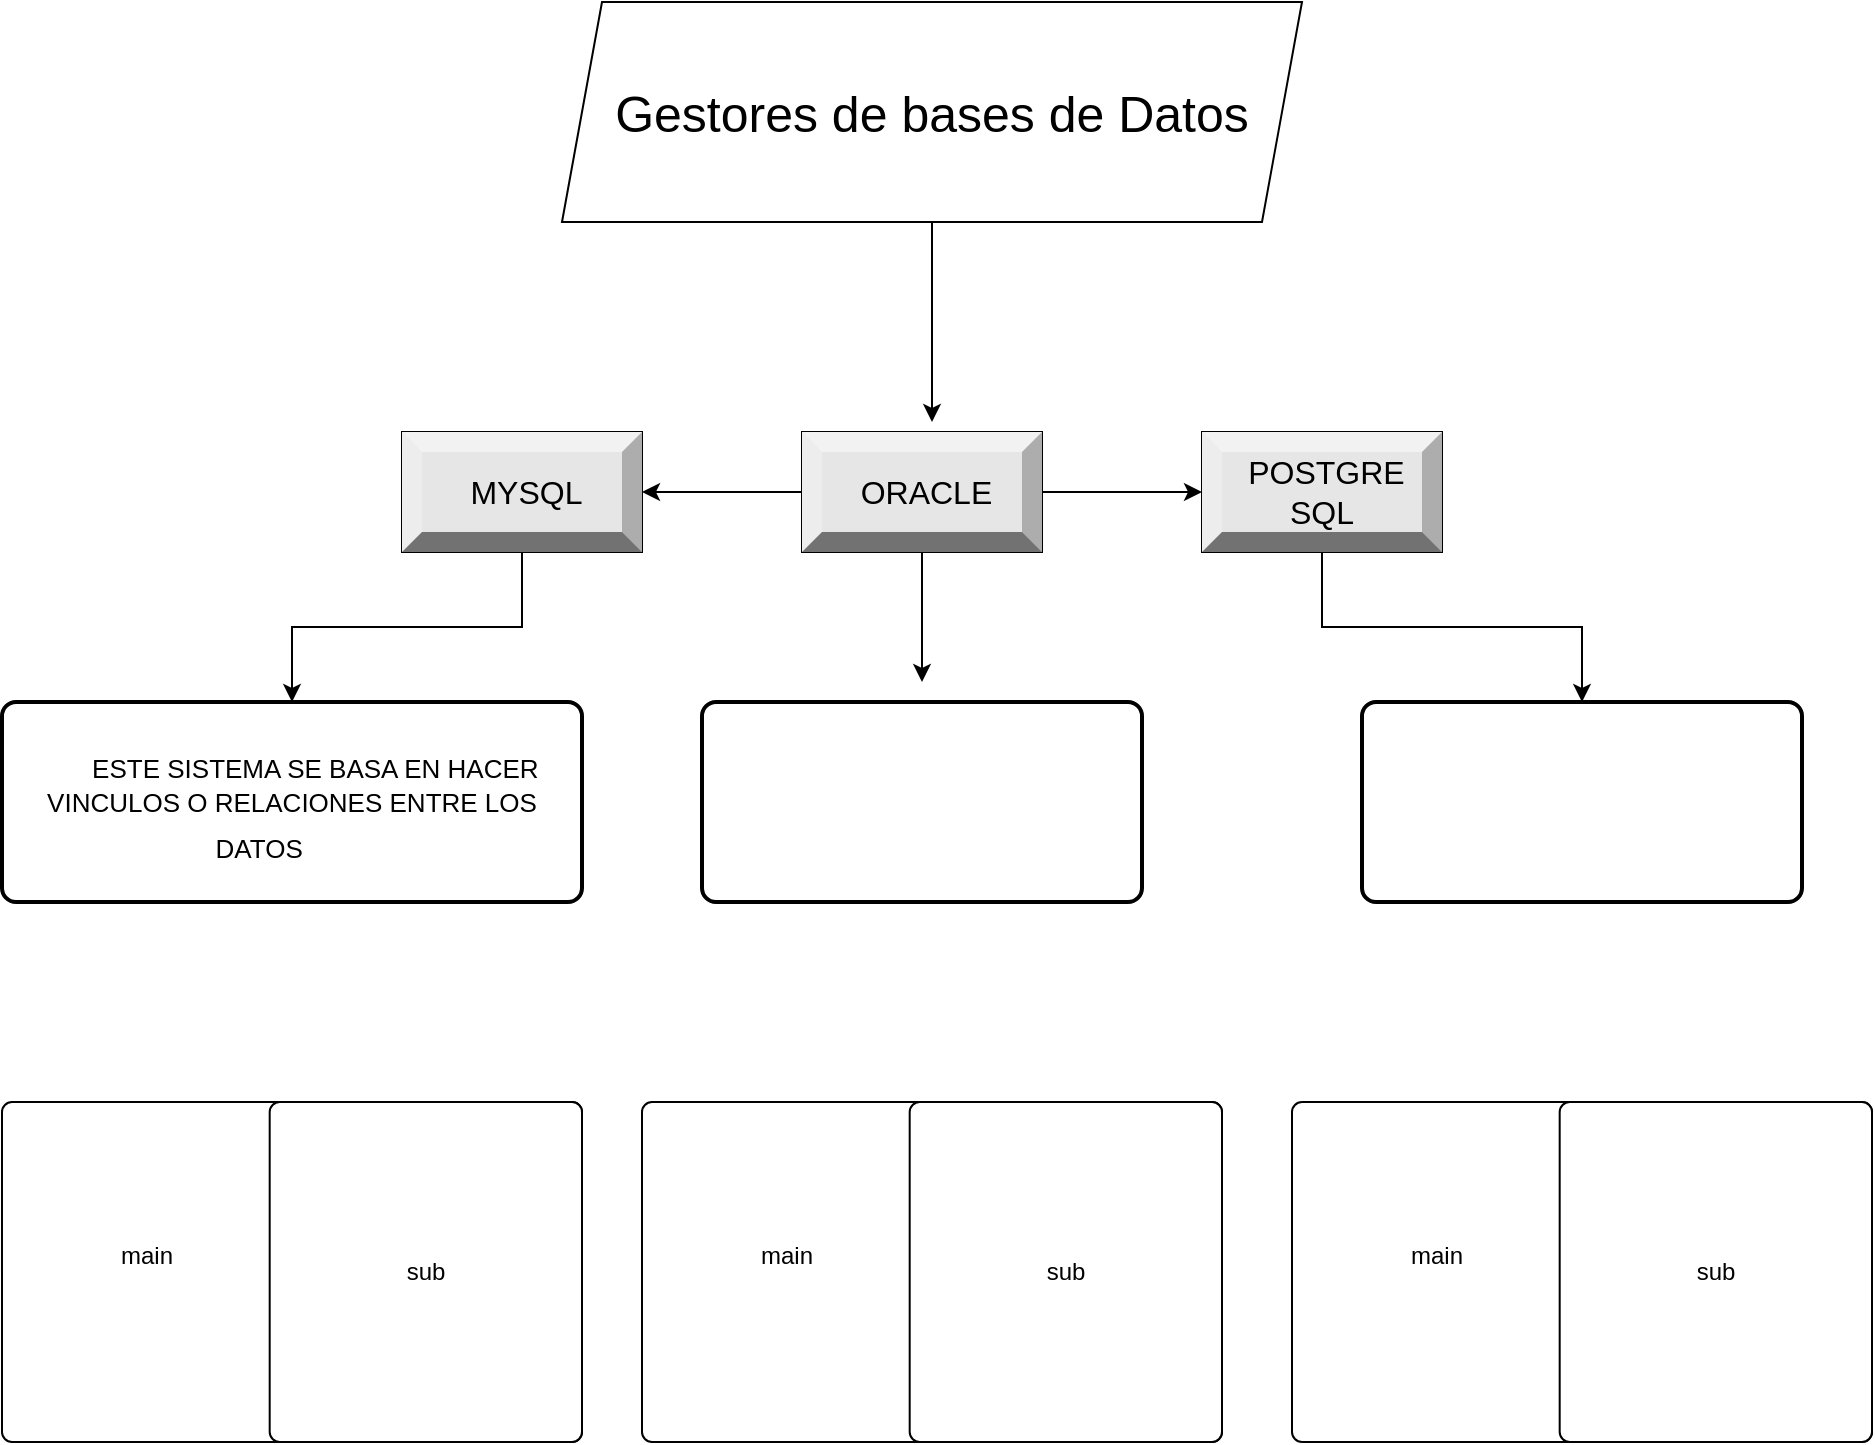 <mxfile version="22.1.9" type="github">
  <diagram name="Página-1" id="bU0bgOvAKqYtEfahXp6e">
    <mxGraphModel dx="1455" dy="394" grid="1" gridSize="10" guides="1" tooltips="1" connect="1" arrows="1" fold="1" page="1" pageScale="1" pageWidth="827" pageHeight="1169" math="0" shadow="0">
      <root>
        <mxCell id="0" />
        <mxCell id="1" parent="0" />
        <mxCell id="KcScVtAwubOT3udj_Sm9-58" style="edgeStyle=orthogonalEdgeStyle;rounded=0;orthogonalLoop=1;jettySize=auto;html=1;" edge="1" parent="1" source="KcScVtAwubOT3udj_Sm9-5">
          <mxGeometry relative="1" as="geometry">
            <mxPoint x="365" y="560" as="targetPoint" />
          </mxGeometry>
        </mxCell>
        <mxCell id="KcScVtAwubOT3udj_Sm9-5" value="&lt;font style=&quot;font-size: 25px;&quot;&gt;Gestores de bases de Datos&lt;/font&gt;" style="shape=parallelogram;perimeter=parallelogramPerimeter;whiteSpace=wrap;html=1;fixedSize=1;" vertex="1" parent="1">
          <mxGeometry x="180" y="350" width="370" height="110" as="geometry" />
        </mxCell>
        <mxCell id="KcScVtAwubOT3udj_Sm9-10" value="" style="edgeStyle=orthogonalEdgeStyle;rounded=0;orthogonalLoop=1;jettySize=auto;html=1;" edge="1" parent="1" source="KcScVtAwubOT3udj_Sm9-7" target="KcScVtAwubOT3udj_Sm9-9">
          <mxGeometry relative="1" as="geometry" />
        </mxCell>
        <mxCell id="KcScVtAwubOT3udj_Sm9-12" value="" style="edgeStyle=orthogonalEdgeStyle;rounded=0;orthogonalLoop=1;jettySize=auto;html=1;" edge="1" parent="1" source="KcScVtAwubOT3udj_Sm9-7" target="KcScVtAwubOT3udj_Sm9-11">
          <mxGeometry relative="1" as="geometry" />
        </mxCell>
        <mxCell id="KcScVtAwubOT3udj_Sm9-16" value="" style="edgeStyle=orthogonalEdgeStyle;rounded=0;orthogonalLoop=1;jettySize=auto;html=1;" edge="1" parent="1" source="KcScVtAwubOT3udj_Sm9-7">
          <mxGeometry relative="1" as="geometry">
            <mxPoint x="360" y="690" as="targetPoint" />
          </mxGeometry>
        </mxCell>
        <mxCell id="KcScVtAwubOT3udj_Sm9-7" value="MARIADB" style="whiteSpace=wrap;html=1;" vertex="1" parent="1">
          <mxGeometry x="300" y="565" width="120" height="60" as="geometry" />
        </mxCell>
        <mxCell id="KcScVtAwubOT3udj_Sm9-18" value="" style="edgeStyle=orthogonalEdgeStyle;rounded=0;orthogonalLoop=1;jettySize=auto;html=1;" edge="1" parent="1" source="KcScVtAwubOT3udj_Sm9-9" target="KcScVtAwubOT3udj_Sm9-37">
          <mxGeometry relative="1" as="geometry">
            <mxPoint x="550" y="710" as="targetPoint" />
          </mxGeometry>
        </mxCell>
        <mxCell id="KcScVtAwubOT3udj_Sm9-9" value="SQLITE" style="whiteSpace=wrap;html=1;" vertex="1" parent="1">
          <mxGeometry x="500" y="565" width="120" height="60" as="geometry" />
        </mxCell>
        <mxCell id="KcScVtAwubOT3udj_Sm9-11" value="MYSQL" style="whiteSpace=wrap;html=1;" vertex="1" parent="1">
          <mxGeometry x="100" y="565" width="120" height="60" as="geometry" />
        </mxCell>
        <mxCell id="KcScVtAwubOT3udj_Sm9-31" value="&lt;font style=&quot;font-size: 16px;&quot;&gt;&amp;nbsp;ORACLE&lt;/font&gt;" style="labelPosition=center;verticalLabelPosition=middle;align=center;html=1;shape=mxgraph.basic.shaded_button;dx=10;fillColor=#E6E6E6;strokeColor=none;whiteSpace=wrap;" vertex="1" parent="1">
          <mxGeometry x="300" y="565" width="120" height="60" as="geometry" />
        </mxCell>
        <mxCell id="KcScVtAwubOT3udj_Sm9-32" value="&lt;font style=&quot;font-size: 16px;&quot;&gt;&amp;nbsp;&lt;font style=&quot;font-size: 16px;&quot;&gt;POSTGRE&lt;/font&gt; &lt;font style=&quot;font-size: 16px;&quot;&gt;SQL&lt;/font&gt;&lt;/font&gt;" style="labelPosition=center;verticalLabelPosition=middle;align=center;html=1;shape=mxgraph.basic.shaded_button;dx=10;fillColor=#E6E6E6;strokeColor=none;whiteSpace=wrap;" vertex="1" parent="1">
          <mxGeometry x="500" y="565" width="120" height="60" as="geometry" />
        </mxCell>
        <mxCell id="KcScVtAwubOT3udj_Sm9-57" value="" style="edgeStyle=orthogonalEdgeStyle;rounded=0;orthogonalLoop=1;jettySize=auto;html=1;" edge="1" parent="1" source="KcScVtAwubOT3udj_Sm9-34" target="KcScVtAwubOT3udj_Sm9-35">
          <mxGeometry relative="1" as="geometry" />
        </mxCell>
        <mxCell id="KcScVtAwubOT3udj_Sm9-34" value="&lt;font style=&quot;font-size: 16px;&quot;&gt;&amp;nbsp;MYSQL&lt;/font&gt;" style="labelPosition=center;verticalLabelPosition=middle;align=center;html=1;shape=mxgraph.basic.shaded_button;dx=10;fillColor=#E6E6E6;strokeColor=none;whiteSpace=wrap;" vertex="1" parent="1">
          <mxGeometry x="100" y="565" width="120" height="60" as="geometry" />
        </mxCell>
        <mxCell id="KcScVtAwubOT3udj_Sm9-35" value="&lt;div style=&quot;&quot;&gt;&lt;font style=&quot;font-size: 21px;&quot;&gt;&amp;nbsp; &amp;nbsp;&amp;nbsp;&lt;/font&gt;&lt;font style=&quot;font-size: 13px;&quot;&gt;ESTE SISTEMA SE BASA EN HACER VINCULOS O RELACIONES ENTRE LOS DATOS &lt;/font&gt;&lt;font style=&quot;font-size: 21px;&quot;&gt;&amp;nbsp; &amp;nbsp; &amp;nbsp;&lt;/font&gt;&lt;/div&gt;" style="rounded=1;whiteSpace=wrap;html=1;absoluteArcSize=1;arcSize=14;strokeWidth=2;align=center;" vertex="1" parent="1">
          <mxGeometry x="-100" y="700" width="290" height="100" as="geometry" />
        </mxCell>
        <mxCell id="KcScVtAwubOT3udj_Sm9-36" value="" style="rounded=1;whiteSpace=wrap;html=1;absoluteArcSize=1;arcSize=14;strokeWidth=2;" vertex="1" parent="1">
          <mxGeometry x="250" y="700" width="220" height="100" as="geometry" />
        </mxCell>
        <mxCell id="KcScVtAwubOT3udj_Sm9-37" value="" style="rounded=1;whiteSpace=wrap;html=1;absoluteArcSize=1;arcSize=14;strokeWidth=2;" vertex="1" parent="1">
          <mxGeometry x="580" y="700" width="220" height="100" as="geometry" />
        </mxCell>
        <mxCell id="KcScVtAwubOT3udj_Sm9-41" value="" style="rounded=1;absoluteArcSize=1;html=1;arcSize=10;" vertex="1" parent="1">
          <mxGeometry x="-100" y="900" width="290" height="170" as="geometry" />
        </mxCell>
        <mxCell id="KcScVtAwubOT3udj_Sm9-42" value="main" style="html=1;shape=mxgraph.er.anchor;whiteSpace=wrap;" vertex="1" parent="KcScVtAwubOT3udj_Sm9-41">
          <mxGeometry width="145.0" height="154.545" as="geometry" />
        </mxCell>
        <mxCell id="KcScVtAwubOT3udj_Sm9-43" value="sub" style="rounded=1;absoluteArcSize=1;html=1;arcSize=10;whiteSpace=wrap;points=[];strokeColor=inherit;fillColor=inherit;" vertex="1" parent="KcScVtAwubOT3udj_Sm9-41">
          <mxGeometry x="133.846" width="156.154" height="170" as="geometry" />
        </mxCell>
        <mxCell id="KcScVtAwubOT3udj_Sm9-44" value="" style="rounded=1;absoluteArcSize=1;html=1;arcSize=10;" vertex="1" parent="1">
          <mxGeometry x="220" y="900" width="290" height="170" as="geometry" />
        </mxCell>
        <mxCell id="KcScVtAwubOT3udj_Sm9-45" value="main" style="html=1;shape=mxgraph.er.anchor;whiteSpace=wrap;" vertex="1" parent="KcScVtAwubOT3udj_Sm9-44">
          <mxGeometry width="145.0" height="154.545" as="geometry" />
        </mxCell>
        <mxCell id="KcScVtAwubOT3udj_Sm9-46" value="sub" style="rounded=1;absoluteArcSize=1;html=1;arcSize=10;whiteSpace=wrap;points=[];strokeColor=inherit;fillColor=inherit;" vertex="1" parent="KcScVtAwubOT3udj_Sm9-44">
          <mxGeometry x="133.846" width="156.154" height="170" as="geometry" />
        </mxCell>
        <mxCell id="KcScVtAwubOT3udj_Sm9-47" value="" style="rounded=1;absoluteArcSize=1;html=1;arcSize=10;" vertex="1" parent="1">
          <mxGeometry x="545" y="900" width="290" height="170" as="geometry" />
        </mxCell>
        <mxCell id="KcScVtAwubOT3udj_Sm9-48" value="main" style="html=1;shape=mxgraph.er.anchor;whiteSpace=wrap;" vertex="1" parent="KcScVtAwubOT3udj_Sm9-47">
          <mxGeometry width="145.0" height="154.545" as="geometry" />
        </mxCell>
        <mxCell id="KcScVtAwubOT3udj_Sm9-49" value="sub" style="rounded=1;absoluteArcSize=1;html=1;arcSize=10;whiteSpace=wrap;points=[];strokeColor=inherit;fillColor=inherit;" vertex="1" parent="KcScVtAwubOT3udj_Sm9-47">
          <mxGeometry x="133.846" width="156.154" height="170" as="geometry" />
        </mxCell>
      </root>
    </mxGraphModel>
  </diagram>
</mxfile>
